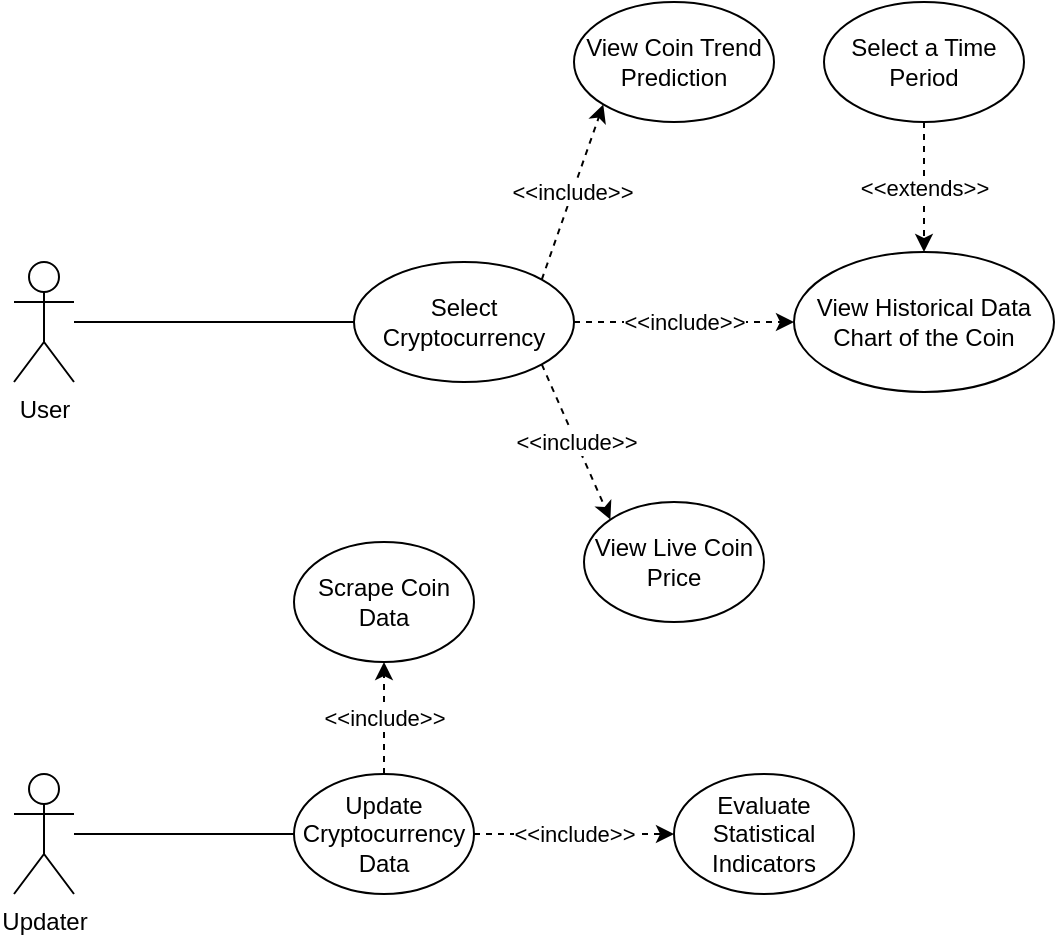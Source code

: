 <mxfile version="16.5.3" type="device"><diagram id="vNc7sVR0whSVxeqsJZGV" name="Page-1"><mxGraphModel dx="1038" dy="585" grid="1" gridSize="10" guides="1" tooltips="1" connect="1" arrows="1" fold="1" page="1" pageScale="1" pageWidth="1169" pageHeight="827" math="0" shadow="0"><root><mxCell id="0"/><mxCell id="1" parent="0"/><mxCell id="wcHrBHadEQu3ULIHwnJe-1" value="User" style="shape=umlActor;verticalLabelPosition=bottom;verticalAlign=top;html=1;outlineConnect=0;" vertex="1" parent="1"><mxGeometry x="220" y="250" width="30" height="60" as="geometry"/></mxCell><mxCell id="wcHrBHadEQu3ULIHwnJe-2" value="Select Cryptocurrency" style="ellipse;whiteSpace=wrap;html=1;" vertex="1" parent="1"><mxGeometry x="390" y="250" width="110" height="60" as="geometry"/></mxCell><mxCell id="wcHrBHadEQu3ULIHwnJe-4" value="" style="endArrow=none;html=1;rounded=0;entryX=0;entryY=0.5;entryDx=0;entryDy=0;" edge="1" parent="1" source="wcHrBHadEQu3ULIHwnJe-1" target="wcHrBHadEQu3ULIHwnJe-2"><mxGeometry width="50" height="50" relative="1" as="geometry"><mxPoint x="510" y="410" as="sourcePoint"/><mxPoint x="560" y="360" as="targetPoint"/></mxGeometry></mxCell><mxCell id="wcHrBHadEQu3ULIHwnJe-5" value="View Coin Trend Prediction" style="ellipse;whiteSpace=wrap;html=1;" vertex="1" parent="1"><mxGeometry x="500" y="120" width="100" height="60" as="geometry"/></mxCell><mxCell id="wcHrBHadEQu3ULIHwnJe-6" value="View Historical Data Chart of the Coin" style="ellipse;whiteSpace=wrap;html=1;" vertex="1" parent="1"><mxGeometry x="610" y="245" width="130" height="70" as="geometry"/></mxCell><mxCell id="wcHrBHadEQu3ULIHwnJe-7" value="&amp;lt;&amp;lt;include&amp;gt;&amp;gt;" style="endArrow=classic;html=1;rounded=0;dashed=1;entryX=0;entryY=1;entryDx=0;entryDy=0;exitX=1;exitY=0;exitDx=0;exitDy=0;" edge="1" parent="1" source="wcHrBHadEQu3ULIHwnJe-2" target="wcHrBHadEQu3ULIHwnJe-5"><mxGeometry width="50" height="50" relative="1" as="geometry"><mxPoint x="510" y="390" as="sourcePoint"/><mxPoint x="560" y="340" as="targetPoint"/></mxGeometry></mxCell><mxCell id="wcHrBHadEQu3ULIHwnJe-8" value="&amp;lt;&amp;lt;include&amp;gt;&amp;gt;" style="endArrow=classic;html=1;rounded=0;dashed=1;exitX=1;exitY=0.5;exitDx=0;exitDy=0;entryX=0;entryY=0.5;entryDx=0;entryDy=0;" edge="1" parent="1" source="wcHrBHadEQu3ULIHwnJe-2" target="wcHrBHadEQu3ULIHwnJe-6"><mxGeometry width="50" height="50" relative="1" as="geometry"><mxPoint x="510" y="390" as="sourcePoint"/><mxPoint x="560" y="340" as="targetPoint"/></mxGeometry></mxCell><mxCell id="wcHrBHadEQu3ULIHwnJe-9" value="Select a Time Period" style="ellipse;whiteSpace=wrap;html=1;" vertex="1" parent="1"><mxGeometry x="625" y="120" width="100" height="60" as="geometry"/></mxCell><mxCell id="wcHrBHadEQu3ULIHwnJe-10" value="&amp;lt;&amp;lt;extends&amp;gt;&amp;gt;" style="endArrow=classic;html=1;rounded=0;dashed=1;exitX=0.5;exitY=1;exitDx=0;exitDy=0;entryX=0.5;entryY=0;entryDx=0;entryDy=0;" edge="1" parent="1" source="wcHrBHadEQu3ULIHwnJe-9" target="wcHrBHadEQu3ULIHwnJe-6"><mxGeometry width="50" height="50" relative="1" as="geometry"><mxPoint x="500" y="200" as="sourcePoint"/><mxPoint x="550" y="150" as="targetPoint"/></mxGeometry></mxCell><mxCell id="wcHrBHadEQu3ULIHwnJe-11" value="View Live Coin Price" style="ellipse;whiteSpace=wrap;html=1;" vertex="1" parent="1"><mxGeometry x="505" y="370" width="90" height="60" as="geometry"/></mxCell><mxCell id="wcHrBHadEQu3ULIHwnJe-12" value="&amp;lt;&amp;lt;include&amp;gt;&amp;gt;" style="endArrow=classic;html=1;rounded=0;dashed=1;exitX=1;exitY=1;exitDx=0;exitDy=0;entryX=0;entryY=0;entryDx=0;entryDy=0;" edge="1" parent="1" source="wcHrBHadEQu3ULIHwnJe-2" target="wcHrBHadEQu3ULIHwnJe-11"><mxGeometry width="50" height="50" relative="1" as="geometry"><mxPoint x="500" y="390" as="sourcePoint"/><mxPoint x="550" y="340" as="targetPoint"/></mxGeometry></mxCell><mxCell id="wcHrBHadEQu3ULIHwnJe-13" value="Updater" style="shape=umlActor;verticalLabelPosition=bottom;verticalAlign=top;html=1;outlineConnect=0;" vertex="1" parent="1"><mxGeometry x="220" y="506" width="30" height="60" as="geometry"/></mxCell><mxCell id="wcHrBHadEQu3ULIHwnJe-16" value="Update Cryptocurrency Data" style="ellipse;whiteSpace=wrap;html=1;" vertex="1" parent="1"><mxGeometry x="360" y="506" width="90" height="60" as="geometry"/></mxCell><mxCell id="wcHrBHadEQu3ULIHwnJe-17" value="" style="endArrow=none;html=1;rounded=0;entryX=0;entryY=0.5;entryDx=0;entryDy=0;" edge="1" parent="1" source="wcHrBHadEQu3ULIHwnJe-13" target="wcHrBHadEQu3ULIHwnJe-16"><mxGeometry width="50" height="50" relative="1" as="geometry"><mxPoint x="260" y="546" as="sourcePoint"/><mxPoint x="550" y="366" as="targetPoint"/></mxGeometry></mxCell><mxCell id="wcHrBHadEQu3ULIHwnJe-18" value="Scrape Coin Data" style="ellipse;whiteSpace=wrap;html=1;" vertex="1" parent="1"><mxGeometry x="360" y="390" width="90" height="60" as="geometry"/></mxCell><mxCell id="wcHrBHadEQu3ULIHwnJe-19" value="&amp;lt;&amp;lt;include&amp;gt;&amp;gt;" style="endArrow=classic;html=1;rounded=0;exitX=0.5;exitY=0;exitDx=0;exitDy=0;entryX=0.5;entryY=1;entryDx=0;entryDy=0;dashed=1;" edge="1" parent="1" source="wcHrBHadEQu3ULIHwnJe-16" target="wcHrBHadEQu3ULIHwnJe-18"><mxGeometry width="50" height="50" relative="1" as="geometry"><mxPoint x="500" y="416" as="sourcePoint"/><mxPoint x="530" y="486" as="targetPoint"/></mxGeometry></mxCell><mxCell id="wcHrBHadEQu3ULIHwnJe-20" value="Evaluate Statistical Indicators" style="ellipse;whiteSpace=wrap;html=1;" vertex="1" parent="1"><mxGeometry x="550" y="506" width="90" height="60" as="geometry"/></mxCell><mxCell id="wcHrBHadEQu3ULIHwnJe-21" value="&amp;lt;&amp;lt;include&amp;gt;&amp;gt;" style="endArrow=classic;html=1;rounded=0;dashed=1;exitX=1;exitY=0.5;exitDx=0;exitDy=0;entryX=0;entryY=0.5;entryDx=0;entryDy=0;" edge="1" parent="1" source="wcHrBHadEQu3ULIHwnJe-16" target="wcHrBHadEQu3ULIHwnJe-20"><mxGeometry width="50" height="50" relative="1" as="geometry"><mxPoint x="500" y="406" as="sourcePoint"/><mxPoint x="550" y="356" as="targetPoint"/></mxGeometry></mxCell><mxCell id="wcHrBHadEQu3ULIHwnJe-22" style="edgeStyle=orthogonalEdgeStyle;rounded=0;orthogonalLoop=1;jettySize=auto;html=1;exitX=0.5;exitY=1;exitDx=0;exitDy=0;dashed=1;" edge="1" parent="1" source="wcHrBHadEQu3ULIHwnJe-18" target="wcHrBHadEQu3ULIHwnJe-18"><mxGeometry relative="1" as="geometry"/></mxCell></root></mxGraphModel></diagram></mxfile>